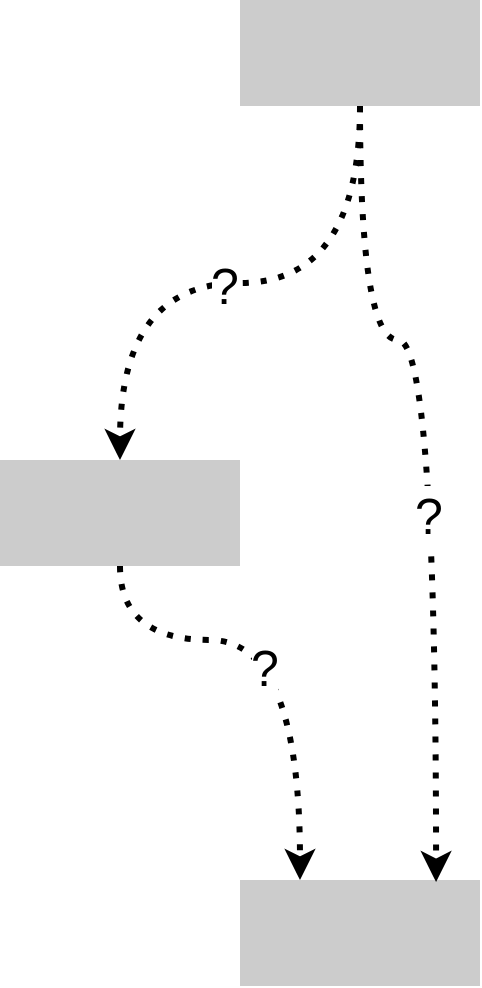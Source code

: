 <mxfile version="24.7.7">
  <diagram id="tDPf8CNvzOaNMvIxZvwo" name="Seite-1">
    <mxGraphModel dx="794" dy="339" grid="1" gridSize="10" guides="1" tooltips="1" connect="1" arrows="1" fold="1" page="1" pageScale="1" pageWidth="827" pageHeight="1169" math="0" shadow="0">
      <root>
        <mxCell id="0" />
        <mxCell id="1" parent="0" />
        <mxCell id="lzmcIZGoqttrfyCk76lP-21" style="edgeStyle=orthogonalEdgeStyle;rounded=0;orthogonalLoop=1;jettySize=auto;html=1;exitX=0.5;exitY=1;exitDx=0;exitDy=0;entryX=0.5;entryY=0;entryDx=0;entryDy=0;strokeWidth=3;fontSize=20;curved=1;fillColor=#dae8fc;strokeColor=#000000;dashed=1;dashPattern=1 2;" parent="1" source="lzmcIZGoqttrfyCk76lP-19" target="lzmcIZGoqttrfyCk76lP-20" edge="1">
          <mxGeometry relative="1" as="geometry" />
        </mxCell>
        <mxCell id="lzmcIZGoqttrfyCk76lP-19" value="" style="rounded=0;whiteSpace=wrap;html=1;fillColor=#CCCCCC;fontColor=#333333;strokeColor=none;" parent="1" vertex="1">
          <mxGeometry x="240" y="40" width="120" height="53" as="geometry" />
        </mxCell>
        <mxCell id="X_1ddgbnGcCbuA_kLiaL-40" style="edgeStyle=orthogonalEdgeStyle;rounded=0;orthogonalLoop=1;jettySize=auto;html=1;exitX=0.5;exitY=1;exitDx=0;exitDy=0;entryX=0.25;entryY=0;entryDx=0;entryDy=0;curved=1;fillColor=#dae8fc;strokeColor=#000000;strokeWidth=3;dashed=1;dashPattern=1 2;" parent="1" source="lzmcIZGoqttrfyCk76lP-20" target="lzmcIZGoqttrfyCk76lP-22" edge="1">
          <mxGeometry relative="1" as="geometry">
            <Array as="points">
              <mxPoint x="180" y="360" />
              <mxPoint x="270" y="360" />
            </Array>
          </mxGeometry>
        </mxCell>
        <mxCell id="lzmcIZGoqttrfyCk76lP-20" value="" style="rounded=0;whiteSpace=wrap;html=1;fillColor=#CCCCCC;fontColor=#333333;strokeColor=none;" parent="1" vertex="1">
          <mxGeometry x="120" y="270" width="120" height="53" as="geometry" />
        </mxCell>
        <mxCell id="lzmcIZGoqttrfyCk76lP-22" value="" style="rounded=0;whiteSpace=wrap;html=1;fillColor=#CCCCCC;fontColor=#333333;strokeColor=none;" parent="1" vertex="1">
          <mxGeometry x="240" y="480" width="120" height="53" as="geometry" />
        </mxCell>
        <mxCell id="X_1ddgbnGcCbuA_kLiaL-4" style="edgeStyle=orthogonalEdgeStyle;rounded=0;orthogonalLoop=1;jettySize=auto;html=1;exitX=0.5;exitY=1;exitDx=0;exitDy=0;entryX=0.817;entryY=0.019;entryDx=0;entryDy=0;strokeWidth=3;fontSize=20;curved=1;fillColor=#dae8fc;strokeColor=#000000;entryPerimeter=0;dashed=1;dashPattern=1 2;" parent="1" source="lzmcIZGoqttrfyCk76lP-19" target="lzmcIZGoqttrfyCk76lP-22" edge="1">
          <mxGeometry relative="1" as="geometry">
            <mxPoint x="320" y="240" as="sourcePoint" />
            <mxPoint x="240" y="340" as="targetPoint" />
            <Array as="points">
              <mxPoint x="300" y="210" />
              <mxPoint x="338" y="210" />
            </Array>
          </mxGeometry>
        </mxCell>
        <mxCell id="ILUsbGCLHojyqdjmlSDn-2" value="&lt;font style=&quot;font-size: 25px;&quot;&gt;?&lt;/font&gt;" style="edgeLabel;html=1;align=center;verticalAlign=middle;resizable=0;points=[];" parent="X_1ddgbnGcCbuA_kLiaL-4" vertex="1" connectable="0">
          <mxGeometry x="0.136" y="-4" relative="1" as="geometry">
            <mxPoint as="offset" />
          </mxGeometry>
        </mxCell>
        <mxCell id="ILUsbGCLHojyqdjmlSDn-3" value="&lt;font style=&quot;font-size: 25px;&quot;&gt;?&lt;/font&gt;" style="edgeLabel;html=1;align=center;verticalAlign=middle;resizable=0;points=[];" parent="1" vertex="1" connectable="0">
          <mxGeometry x="330.003" y="250.001" as="geometry">
            <mxPoint x="-98" y="-68" as="offset" />
          </mxGeometry>
        </mxCell>
        <mxCell id="ILUsbGCLHojyqdjmlSDn-4" value="&lt;font style=&quot;font-size: 25px;&quot;&gt;?&lt;/font&gt;" style="edgeLabel;html=1;align=center;verticalAlign=middle;resizable=0;points=[];" parent="1" vertex="1" connectable="0">
          <mxGeometry x="340.003" y="317.001" as="geometry">
            <mxPoint x="-88" y="56" as="offset" />
          </mxGeometry>
        </mxCell>
      </root>
    </mxGraphModel>
  </diagram>
</mxfile>
